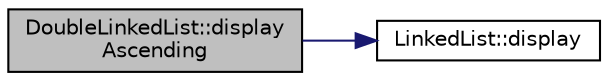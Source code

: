 digraph "DoubleLinkedList::displayAscending"
{
  edge [fontname="Helvetica",fontsize="10",labelfontname="Helvetica",labelfontsize="10"];
  node [fontname="Helvetica",fontsize="10",shape=record];
  rankdir="LR";
  Node1 [label="DoubleLinkedList::display\lAscending",height=0.2,width=0.4,color="black", fillcolor="grey75", style="filled", fontcolor="black"];
  Node1 -> Node2 [color="midnightblue",fontsize="10",style="solid",fontname="Helvetica"];
  Node2 [label="LinkedList::display",height=0.2,width=0.4,color="black", fillcolor="white", style="filled",URL="$classLinkedList.html#afddb5dbcc39e687add40de41b975cd8d"];
}
